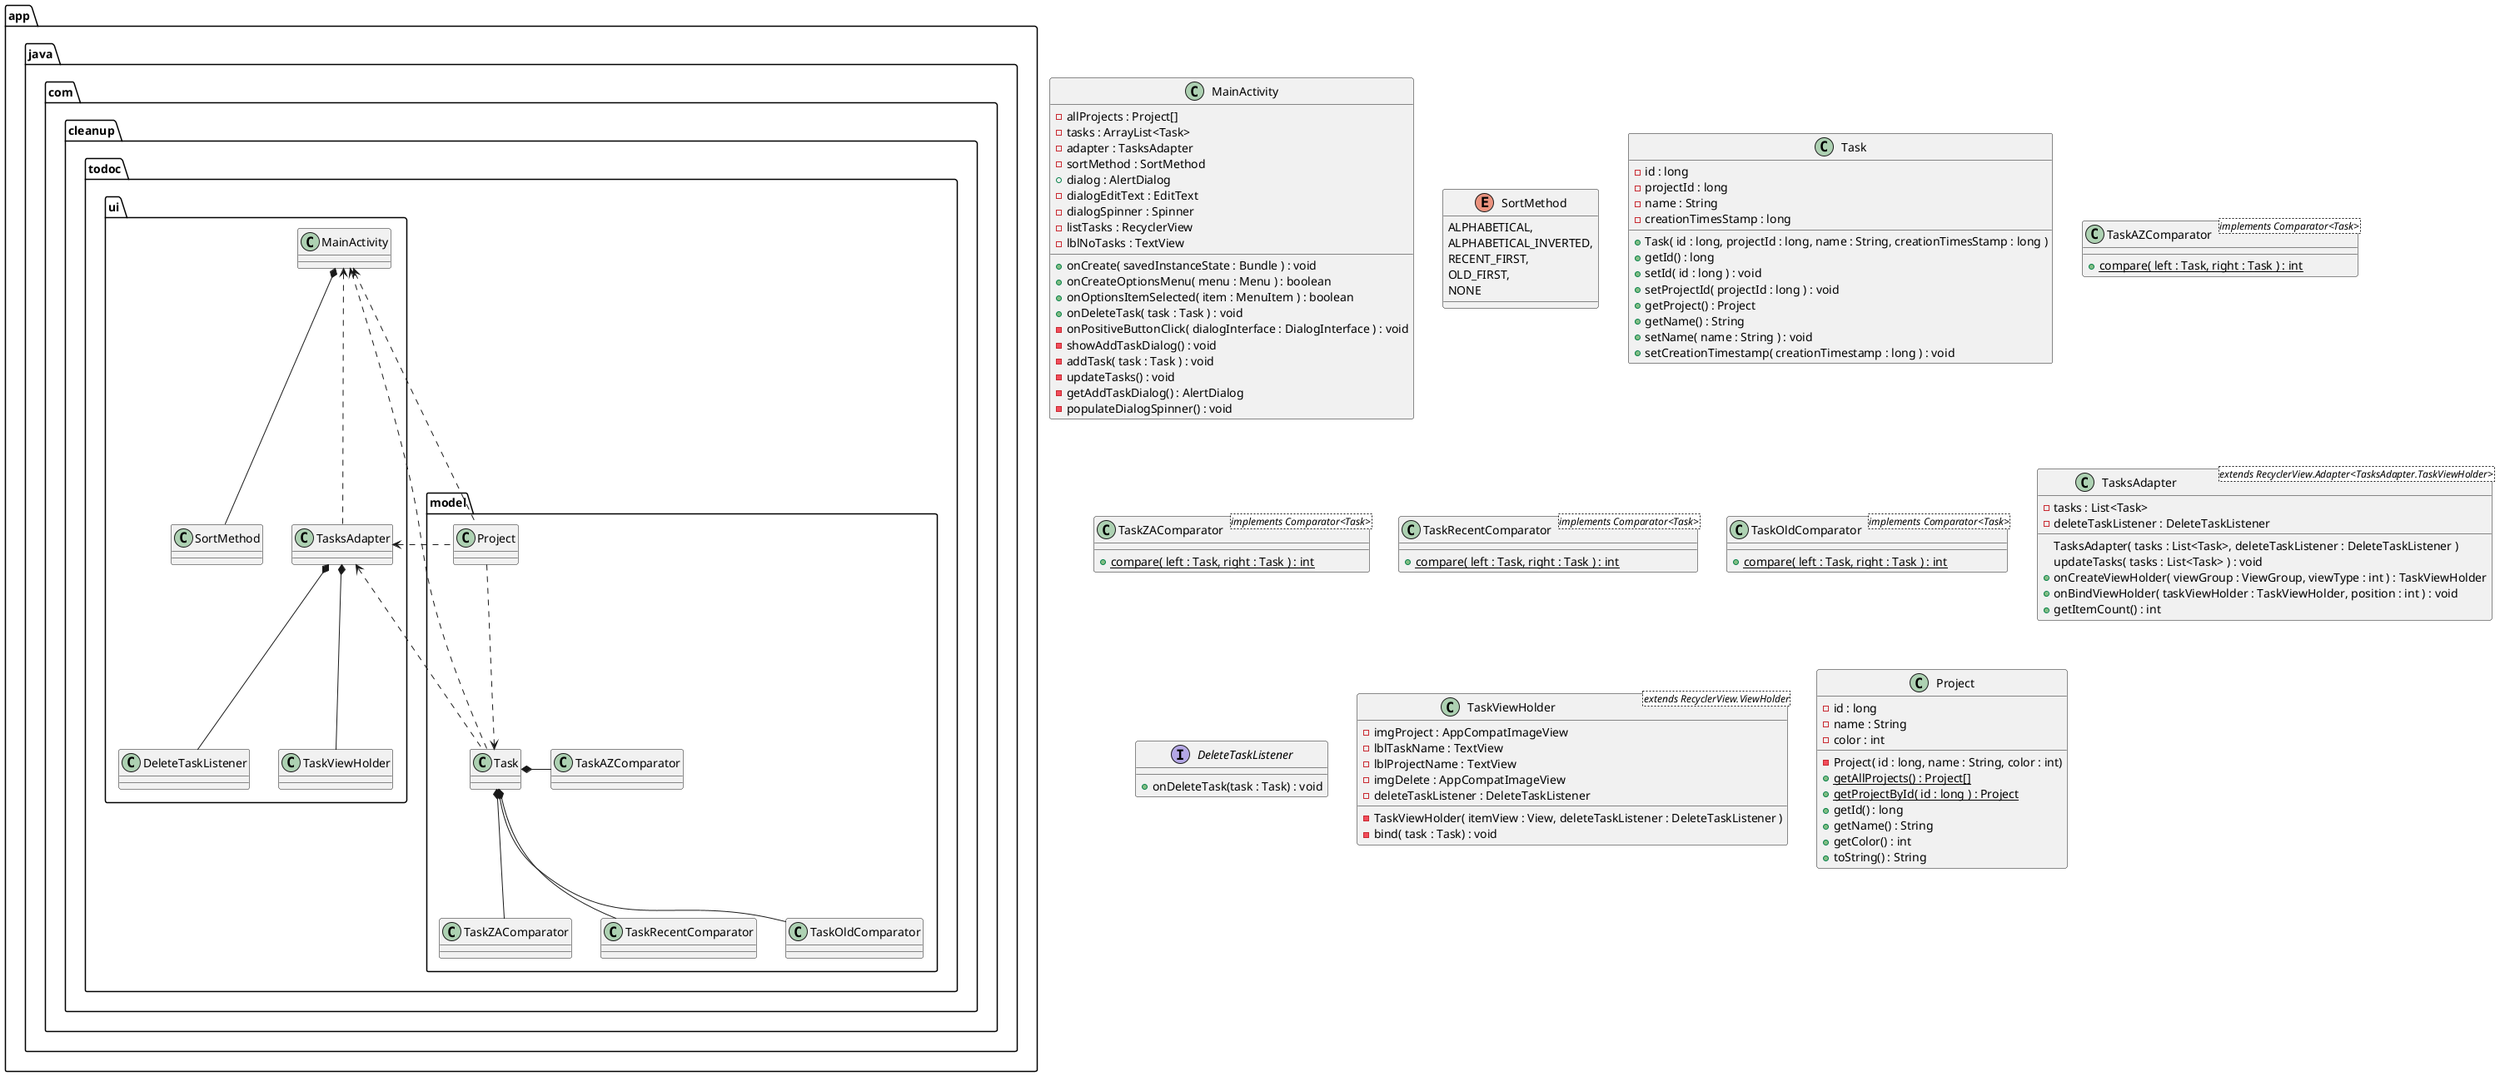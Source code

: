 @startuml
'https://plantuml.com/class-diagram

package "app.java.com.cleanup.todoc.model"{
    Task *- TaskAZComparator
    Task *-- TaskZAComparator
    Task *-- TaskRecentComparator
    Task *-- TaskOldComparator
    Task <.up. Project
}
package "app.java.com.cleanup.todoc.ui"{
    MainActivity *-- SortMethod
    TasksAdapter *-- DeleteTaskListener
    TasksAdapter *-- TaskViewHolder
    TasksAdapter <.. Task
    MainActivity <.left. Task
    MainActivity <.. TasksAdapter
    TasksAdapter <.. Project
    MainActivity <.. Project
}







class MainActivity {
    - allProjects : Project[]
    - tasks : ArrayList<Task>
    - adapter : TasksAdapter
    - sortMethod : SortMethod
    + dialog : AlertDialog
    - dialogEditText : EditText
    - dialogSpinner : Spinner
    - listTasks : RecyclerView
    - lblNoTasks : TextView
    + onCreate( savedInstanceState : Bundle ) : void
    + onCreateOptionsMenu( menu : Menu ) : boolean
    + onOptionsItemSelected( item : MenuItem ) : boolean
    + onDeleteTask( task : Task ) : void
    - onPositiveButtonClick( dialogInterface : DialogInterface ) : void
    - showAddTaskDialog() : void
    - addTask( task : Task ) : void
    - updateTasks() : void
    - getAddTaskDialog() : AlertDialog
    - populateDialogSpinner() : void
}

enum SortMethod {
            ALPHABETICAL,
            ALPHABETICAL_INVERTED,
            RECENT_FIRST,
            OLD_FIRST,
            NONE
        }

class Task {
    - id : long
    - projectId : long
    - name : String
    - creationTimesStamp : long
    + Task( id : long, projectId : long, name : String, creationTimesStamp : long )
    + getId() : long
    + setId( id : long ) : void
    + setProjectId( projectId : long ) : void
    + getProject() : Project
    + getName() : String
    + setName( name : String ) : void
    + setCreationTimestamp( creationTimestamp : long ) : void

}

class TaskAZComparator <implements Comparator<Task>>{
    + {static} compare( left : Task, right : Task ) : int
}

class TaskZAComparator <implements Comparator<Task>>{
    + {static} compare( left : Task, right : Task ) : int
}

class TaskRecentComparator <implements Comparator<Task>>{
    + {static} compare( left : Task, right : Task ) : int
}

class TaskOldComparator <implements Comparator<Task>>{
    + {static} compare( left : Task, right : Task ) : int
}

class TasksAdapter <extends RecyclerView.Adapter<TasksAdapter.TaskViewHolder>>{
   - tasks : List<Task>
   - deleteTaskListener : DeleteTaskListener
   TasksAdapter( tasks : List<Task>, deleteTaskListener : DeleteTaskListener )
   updateTasks( tasks : List<Task> ) : void
   + onCreateViewHolder( viewGroup : ViewGroup, viewType : int ) : TaskViewHolder
   + onBindViewHolder( taskViewHolder : TaskViewHolder, position : int ) : void
   + getItemCount() : int

}

interface DeleteTaskListener {
   + onDeleteTask(task : Task) : void
}

class TaskViewHolder <extends RecyclerView.ViewHolder> {
    - imgProject : AppCompatImageView
    - lblTaskName : TextView
    - lblProjectName : TextView
    - imgDelete : AppCompatImageView
    - deleteTaskListener : DeleteTaskListener
    - TaskViewHolder( itemView : View, deleteTaskListener : DeleteTaskListener )
    - bind( task : Task) : void
}

class Project {
    - id : long
    - name : String
    - color : int
    - Project( id : long, name : String, color : int)
    + {static} getAllProjects() : Project[]
    + {static} getProjectById( id : long ) : Project
    + getId() : long
    + getName() : String
    + getColor() : int
    + toString() : String
}


@enduml